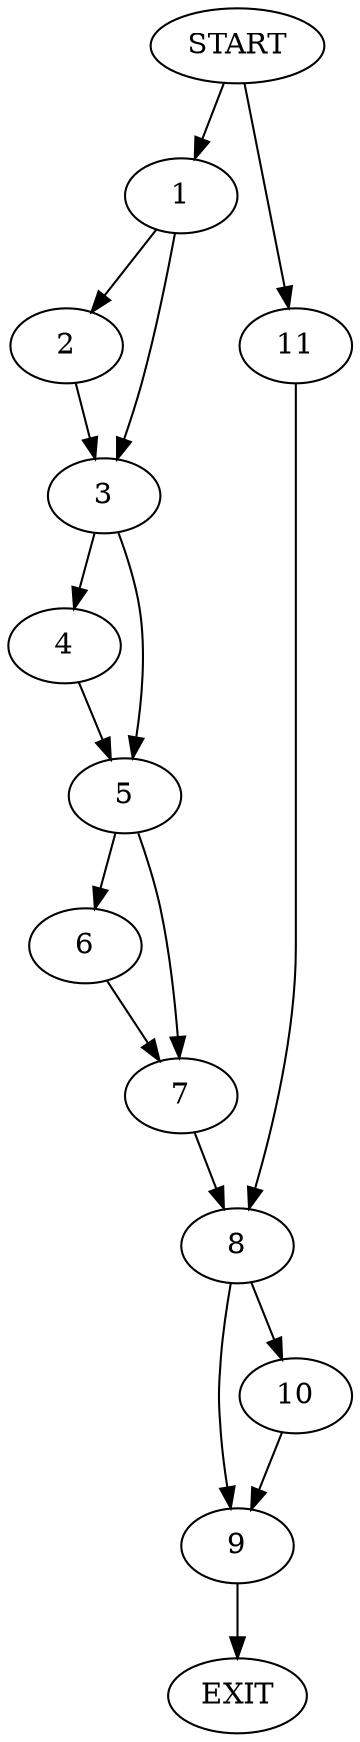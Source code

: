 digraph {
0 [label="START"]
12 [label="EXIT"]
0 -> 1
1 -> 2
1 -> 3
3 -> 4
3 -> 5
2 -> 3
4 -> 5
5 -> 6
5 -> 7
7 -> 8
6 -> 7
8 -> 9
8 -> 10
0 -> 11
11 -> 8
10 -> 9
9 -> 12
}
